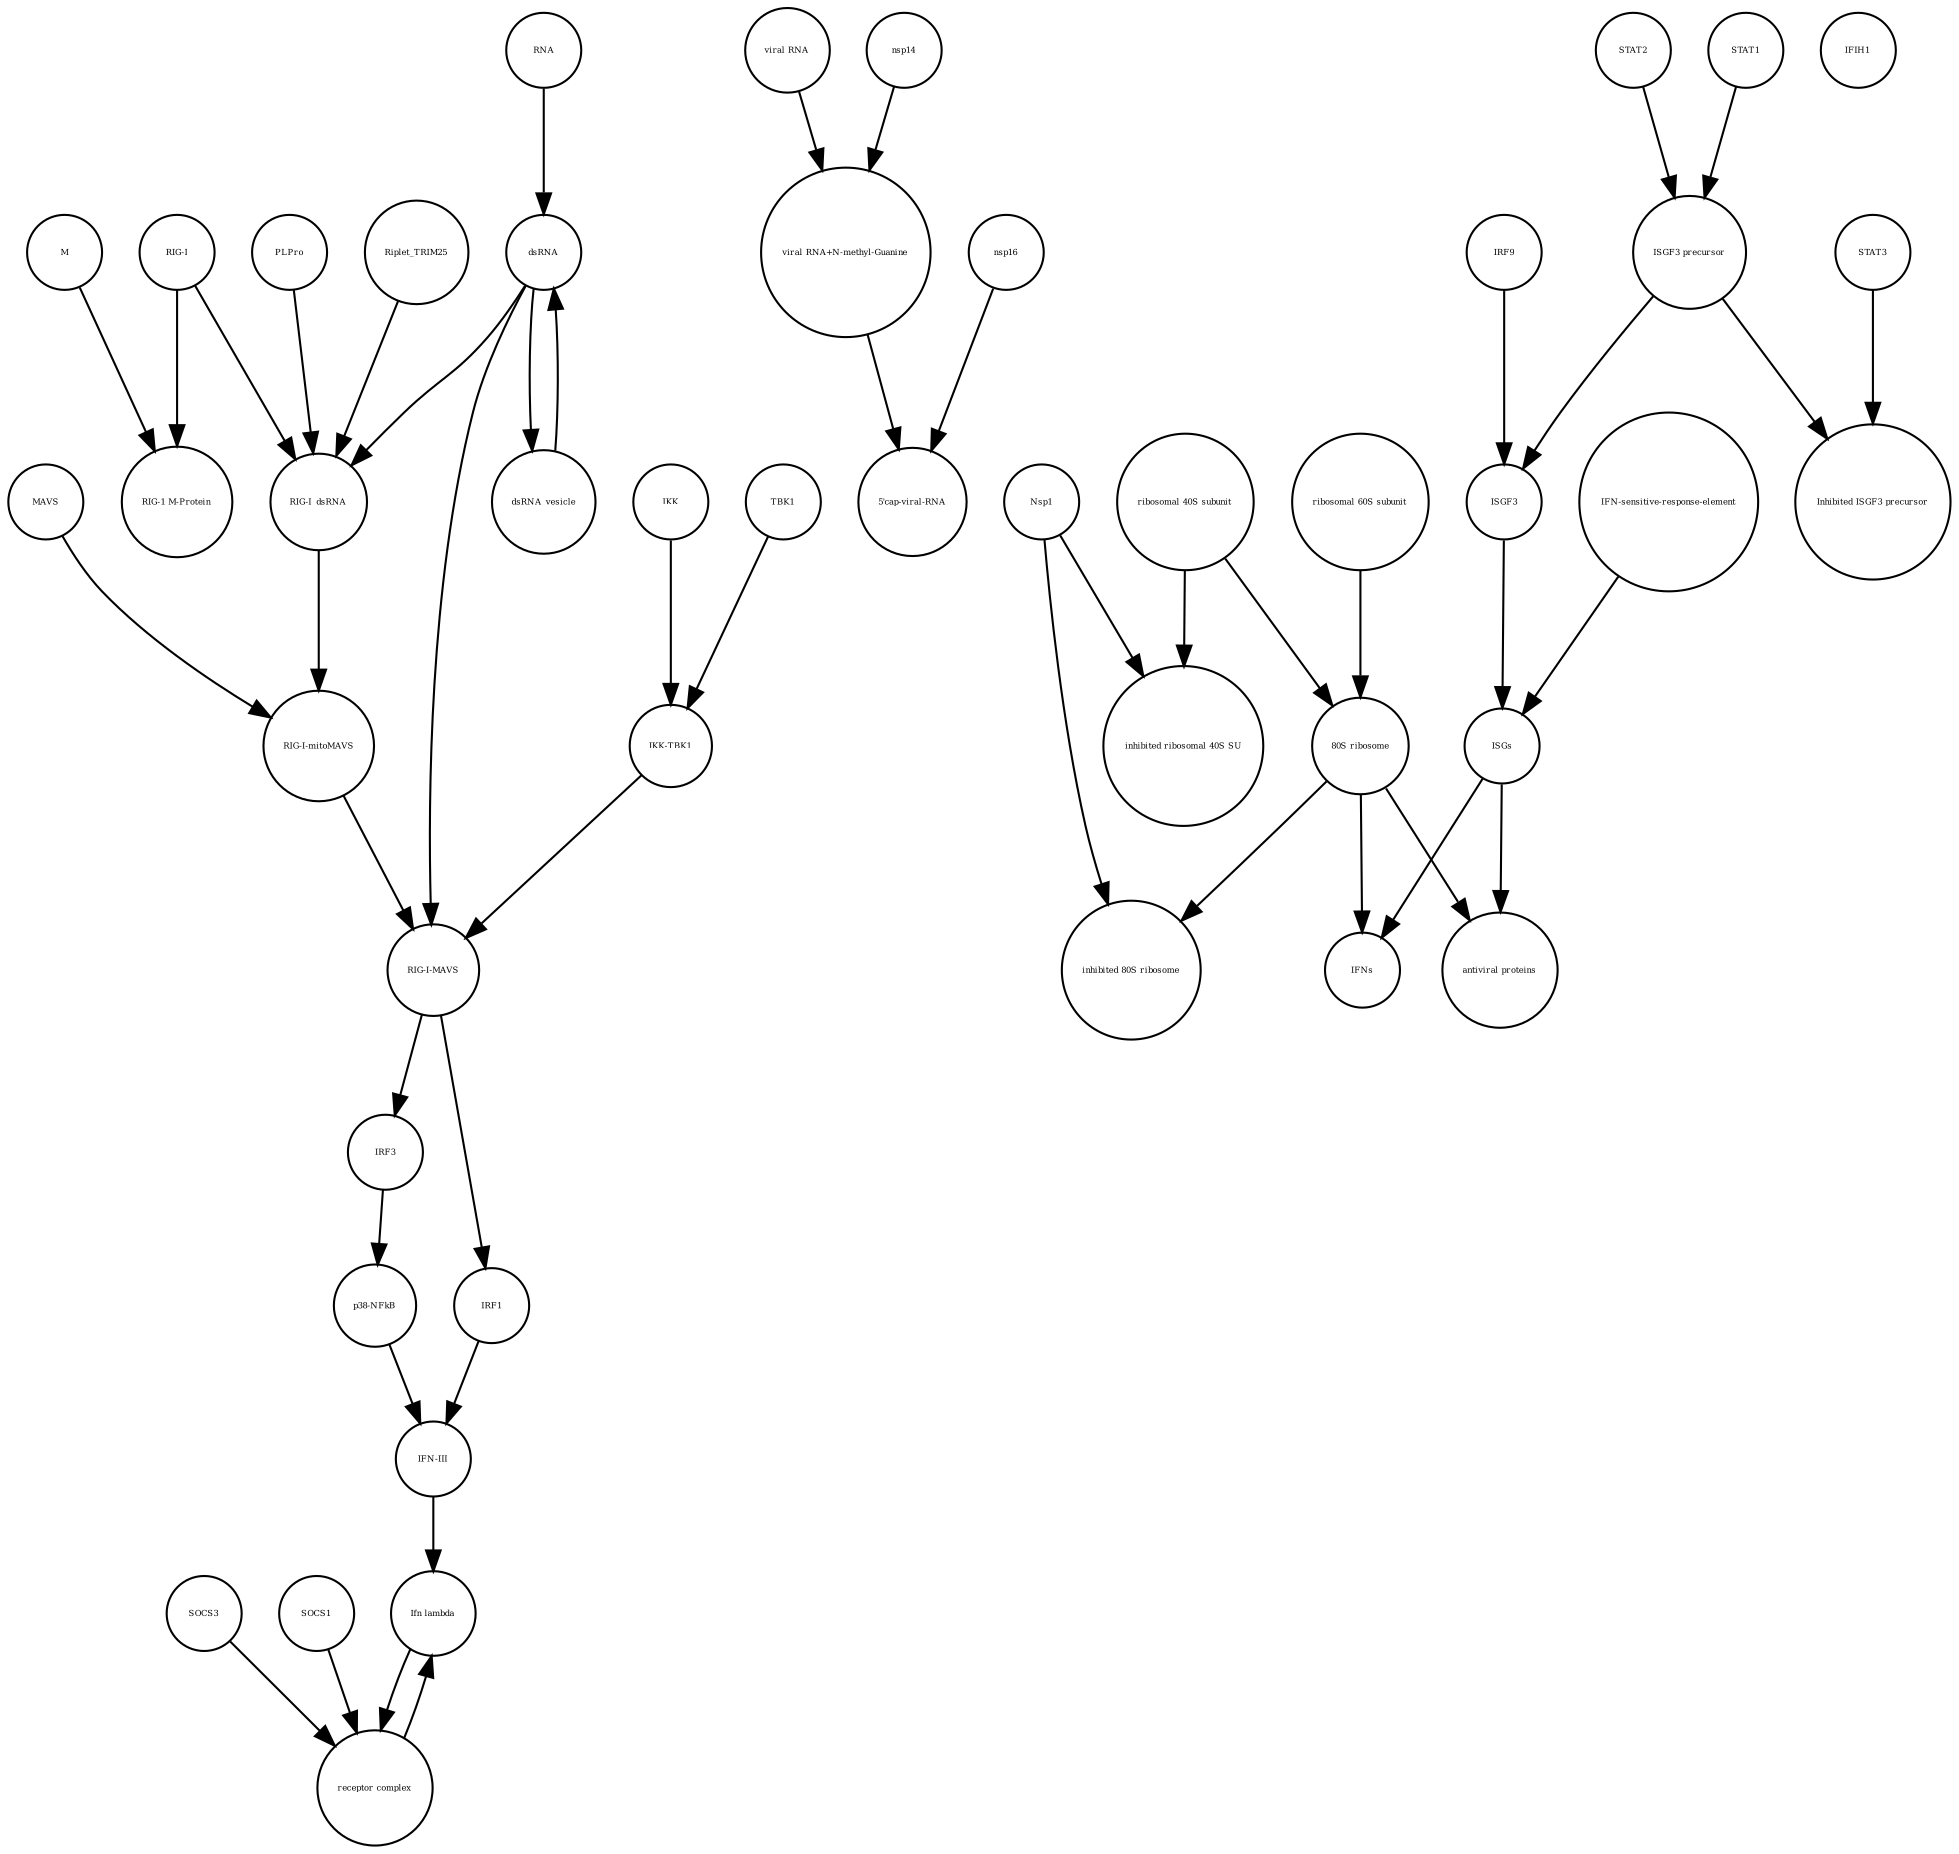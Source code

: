 strict digraph  {
"RIG-I-MAVS" [annotation="", bipartite=0, cls=complex, fontsize=4, label="RIG-I-MAVS", shape=circle];
IRF3 [annotation=urn_miriam_uniprot_Q14653, bipartite=0, cls=macromolecule, fontsize=4, label=IRF3, shape=circle];
"viral RNA" [annotation="", bipartite=0, cls="nucleic acid feature", fontsize=4, label="viral RNA", shape=circle];
"RIG-I_dsRNA" [annotation="", bipartite=0, cls=complex, fontsize=4, label="RIG-I_dsRNA", shape=circle];
"inhibited ribosomal 40S SU" [annotation="urn_miriam_doi_10.1101%2F2020.05.18.102467", bipartite=0, cls=complex, fontsize=4, label="inhibited ribosomal 40S SU", shape=circle];
"antiviral proteins" [annotation="", bipartite=0, cls=complex, fontsize=4, label="antiviral proteins", shape=circle];
"ribosomal 60S subunit" [annotation="", bipartite=0, cls=complex, fontsize=4, label="ribosomal 60S subunit", shape=circle];
STAT2 [annotation="", bipartite=0, cls=macromolecule, fontsize=4, label=STAT2, shape=circle];
"inhibited 80S ribosome" [annotation="", bipartite=0, cls=complex, fontsize=4, label="inhibited 80S ribosome", shape=circle];
dsRNA [annotation="", bipartite=0, cls="nucleic acid feature", fontsize=4, label=dsRNA, shape=circle];
"5'cap-viral-RNA" [annotation="", bipartite=0, cls="nucleic acid feature", fontsize=4, label="5'cap-viral-RNA", shape=circle];
ISGF3 [annotation="", bipartite=0, cls=complex, fontsize=4, label=ISGF3, shape=circle];
"IFN-III" [annotation="", bipartite=0, cls=macromolecule, fontsize=4, label="IFN-III", shape=circle];
SOCS3 [annotation="", bipartite=0, cls=macromolecule, fontsize=4, label=SOCS3, shape=circle];
ISGs [annotation="", bipartite=0, cls="nucleic acid feature", fontsize=4, label=ISGs, shape=circle];
dsRNA_vesicle [annotation="", bipartite=0, cls="nucleic acid feature", fontsize=4, label=dsRNA_vesicle, shape=circle];
M [annotation=urn_miriam_uniprot_P0DTC5, bipartite=0, cls=macromolecule, fontsize=4, label=M, shape=circle];
IRF9 [annotation="", bipartite=0, cls=macromolecule, fontsize=4, label=IRF9, shape=circle];
MAVS [annotation=urn_miriam_uniprot_Q7Z434, bipartite=0, cls=macromolecule, fontsize=4, label=MAVS, shape=circle];
"receptor complex" [annotation="", bipartite=0, cls=complex, fontsize=4, label="receptor complex", shape=circle];
"p38-NFkB" [annotation="", bipartite=0, cls=complex, fontsize=4, label="p38-NFkB", shape=circle];
IFNs [annotation="", bipartite=0, cls=complex, fontsize=4, label=IFNs, shape=circle];
RNA [annotation="", bipartite=0, cls="nucleic acid feature", fontsize=4, label=RNA, shape=circle];
IKK [annotation="urn_miriam_uniprot_O14920|urn_miriam_uniprot_O15111", bipartite=0, cls=macromolecule, fontsize=4, label=IKK, shape=circle];
nsp16 [annotation=urn_miriam_ncbiprotein_YP_009725311, bipartite=0, cls=macromolecule, fontsize=4, label=nsp16, shape=circle];
"Inhibited ISGF3 precursor" [annotation="", bipartite=0, cls=complex, fontsize=4, label="Inhibited ISGF3 precursor", shape=circle];
"RIG-1 M-Protein" [annotation="", bipartite=0, cls=complex, fontsize=4, label="RIG-1 M-Protein", shape=circle];
"RIG-I" [annotation=urn_miriam_uniprot_O95786, bipartite=0, cls=macromolecule, fontsize=4, label="RIG-I", shape=circle];
IRF1 [annotation="", bipartite=0, cls=macromolecule, fontsize=4, label=IRF1, shape=circle];
"Ifn lambda" [annotation="", bipartite=0, cls=complex, fontsize=4, label="Ifn lambda", shape=circle];
"ISGF3 precursor" [annotation="", bipartite=0, cls=complex, fontsize=4, label="ISGF3 precursor", shape=circle];
"ribosomal 40S subunit" [annotation="", bipartite=0, cls=complex, fontsize=4, label="ribosomal 40S subunit", shape=circle];
Nsp1 [annotation="urn_miriam_ncbiprotein_YP_009725297|urn_miriam_uniprot_P0C6X7", bipartite=0, cls=macromolecule, fontsize=4, label=Nsp1, shape=circle];
PLPro [annotation="urn_miriam_uniprot_P0C6X7|urn_miriam_uniprot_P0C6U8", bipartite=0, cls=macromolecule, fontsize=4, label=PLPro, shape=circle];
IFIH1 [annotation="", bipartite=0, cls=macromolecule, fontsize=4, label=IFIH1, shape=circle];
"viral RNA+N-methyl-Guanine" [annotation="", bipartite=0, cls="nucleic acid feature", fontsize=4, label="viral RNA+N-methyl-Guanine", shape=circle];
"IKK-TBK1" [annotation="", bipartite=0, cls=complex, fontsize=4, label="IKK-TBK1", shape=circle];
"80S ribosome" [annotation="", bipartite=0, cls=complex, fontsize=4, label="80S ribosome", shape=circle];
SOCS1 [annotation="", bipartite=0, cls=macromolecule, fontsize=4, label=SOCS1, shape=circle];
STAT3 [annotation="", bipartite=0, cls=macromolecule, fontsize=4, label=STAT3, shape=circle];
STAT1 [annotation="", bipartite=0, cls=macromolecule, fontsize=4, label=STAT1, shape=circle];
"IFN-sensitive-response-element" [annotation="", bipartite=0, cls="nucleic acid feature", fontsize=4, label="IFN-sensitive-response-element", shape=circle];
nsp14 [annotation=urn_miriam_ncbiprotein_YP_009725309, bipartite=0, cls=macromolecule, fontsize=4, label=nsp14, shape=circle];
TBK1 [annotation=urn_miriam_uniprot_Q9UHD2, bipartite=0, cls=macromolecule, fontsize=4, label=TBK1, shape=circle];
Riplet_TRIM25 [annotation="", bipartite=0, cls=complex, fontsize=4, label=Riplet_TRIM25, shape=circle];
"RIG-I-mitoMAVS" [annotation="", bipartite=0, cls=complex, fontsize=4, label="RIG-I-mitoMAVS", shape=circle];
"RIG-I-MAVS" -> IRF3  [annotation=urn_miriam_pubmed_25636800, interaction_type=stimulation];
"RIG-I-MAVS" -> IRF1  [annotation=urn_miriam_pubmed_25045870, interaction_type=catalysis];
IRF3 -> "p38-NFkB"  [annotation="", interaction_type=production];
"viral RNA" -> "viral RNA+N-methyl-Guanine"  [annotation="", interaction_type=production];
"RIG-I_dsRNA" -> "RIG-I-mitoMAVS"  [annotation="", interaction_type=production];
"ribosomal 60S subunit" -> "80S ribosome"  [annotation="", interaction_type=production];
STAT2 -> "ISGF3 precursor"  [annotation="", interaction_type=production];
dsRNA -> "RIG-I-MAVS"  [annotation=urn_miriam_pubmed_25636800, interaction_type="necessary stimulation"];
dsRNA -> dsRNA_vesicle  [annotation="", interaction_type=production];
dsRNA -> "RIG-I_dsRNA"  [annotation=urn_miriam_pubmed_25045870, interaction_type="necessary stimulation"];
ISGF3 -> ISGs  [annotation=urn_miriam_pubmed_30936491, interaction_type="necessary stimulation"];
"IFN-III" -> "Ifn lambda"  [annotation="", interaction_type=production];
SOCS3 -> "receptor complex"  [annotation="", interaction_type=production];
ISGs -> "antiviral proteins"  [annotation="", interaction_type=production];
ISGs -> IFNs  [annotation="", interaction_type=production];
dsRNA_vesicle -> dsRNA  [annotation="", interaction_type=production];
M -> "RIG-1 M-Protein"  [annotation="", interaction_type=production];
IRF9 -> ISGF3  [annotation="", interaction_type=production];
MAVS -> "RIG-I-mitoMAVS"  [annotation="", interaction_type=production];
"receptor complex" -> "Ifn lambda"  [annotation="", interaction_type=production];
"p38-NFkB" -> "IFN-III"  [annotation="", interaction_type=stimulation];
RNA -> dsRNA  [annotation="", interaction_type=production];
IKK -> "IKK-TBK1"  [annotation="", interaction_type=production];
nsp16 -> "5'cap-viral-RNA"  [annotation="urn_miriam_doi_10.1016%2Fj.chom.2020.05.008", interaction_type=catalysis];
"RIG-I" -> "RIG-1 M-Protein"  [annotation="", interaction_type=production];
"RIG-I" -> "RIG-I_dsRNA"  [annotation="", interaction_type=production];
IRF1 -> "IFN-III"  [annotation="", interaction_type=stimulation];
"Ifn lambda" -> "receptor complex"  [annotation="urn_miriam_doi_10.3791%2F53575", interaction_type=stimulation];
"ISGF3 precursor" -> "Inhibited ISGF3 precursor"  [annotation="", interaction_type=production];
"ISGF3 precursor" -> ISGF3  [annotation="", interaction_type=production];
"ribosomal 40S subunit" -> "inhibited ribosomal 40S SU"  [annotation="", interaction_type=production];
"ribosomal 40S subunit" -> "80S ribosome"  [annotation="", interaction_type=production];
Nsp1 -> "inhibited ribosomal 40S SU"  [annotation="", interaction_type=production];
Nsp1 -> "inhibited 80S ribosome"  [annotation="", interaction_type=production];
PLPro -> "RIG-I_dsRNA"  [annotation=urn_miriam_pubmed_25554382, interaction_type=catalysis];
"viral RNA+N-methyl-Guanine" -> "5'cap-viral-RNA"  [annotation="", interaction_type=production];
"IKK-TBK1" -> "RIG-I-MAVS"  [annotation="", interaction_type=production];
"80S ribosome" -> "inhibited 80S ribosome"  [annotation="", interaction_type=production];
"80S ribosome" -> "antiviral proteins"  [annotation=urn_miriam_pubmed_30936491, interaction_type=catalysis];
"80S ribosome" -> IFNs  [annotation=urn_miriam_pubmed_30936491, interaction_type=catalysis];
SOCS1 -> "receptor complex"  [annotation="", interaction_type=production];
STAT3 -> "Inhibited ISGF3 precursor"  [annotation="", interaction_type=production];
STAT1 -> "ISGF3 precursor"  [annotation="", interaction_type=production];
"IFN-sensitive-response-element" -> ISGs  [annotation="", interaction_type=production];
nsp14 -> "viral RNA+N-methyl-Guanine"  [annotation="urn_miriam_doi_10.1016%2Fj.chom.2020.05.008", interaction_type=catalysis];
TBK1 -> "IKK-TBK1"  [annotation="", interaction_type=production];
Riplet_TRIM25 -> "RIG-I_dsRNA"  [annotation=urn_miriam_pubmed_22390971, interaction_type=catalysis];
"RIG-I-mitoMAVS" -> "RIG-I-MAVS"  [annotation="", interaction_type=production];
}
